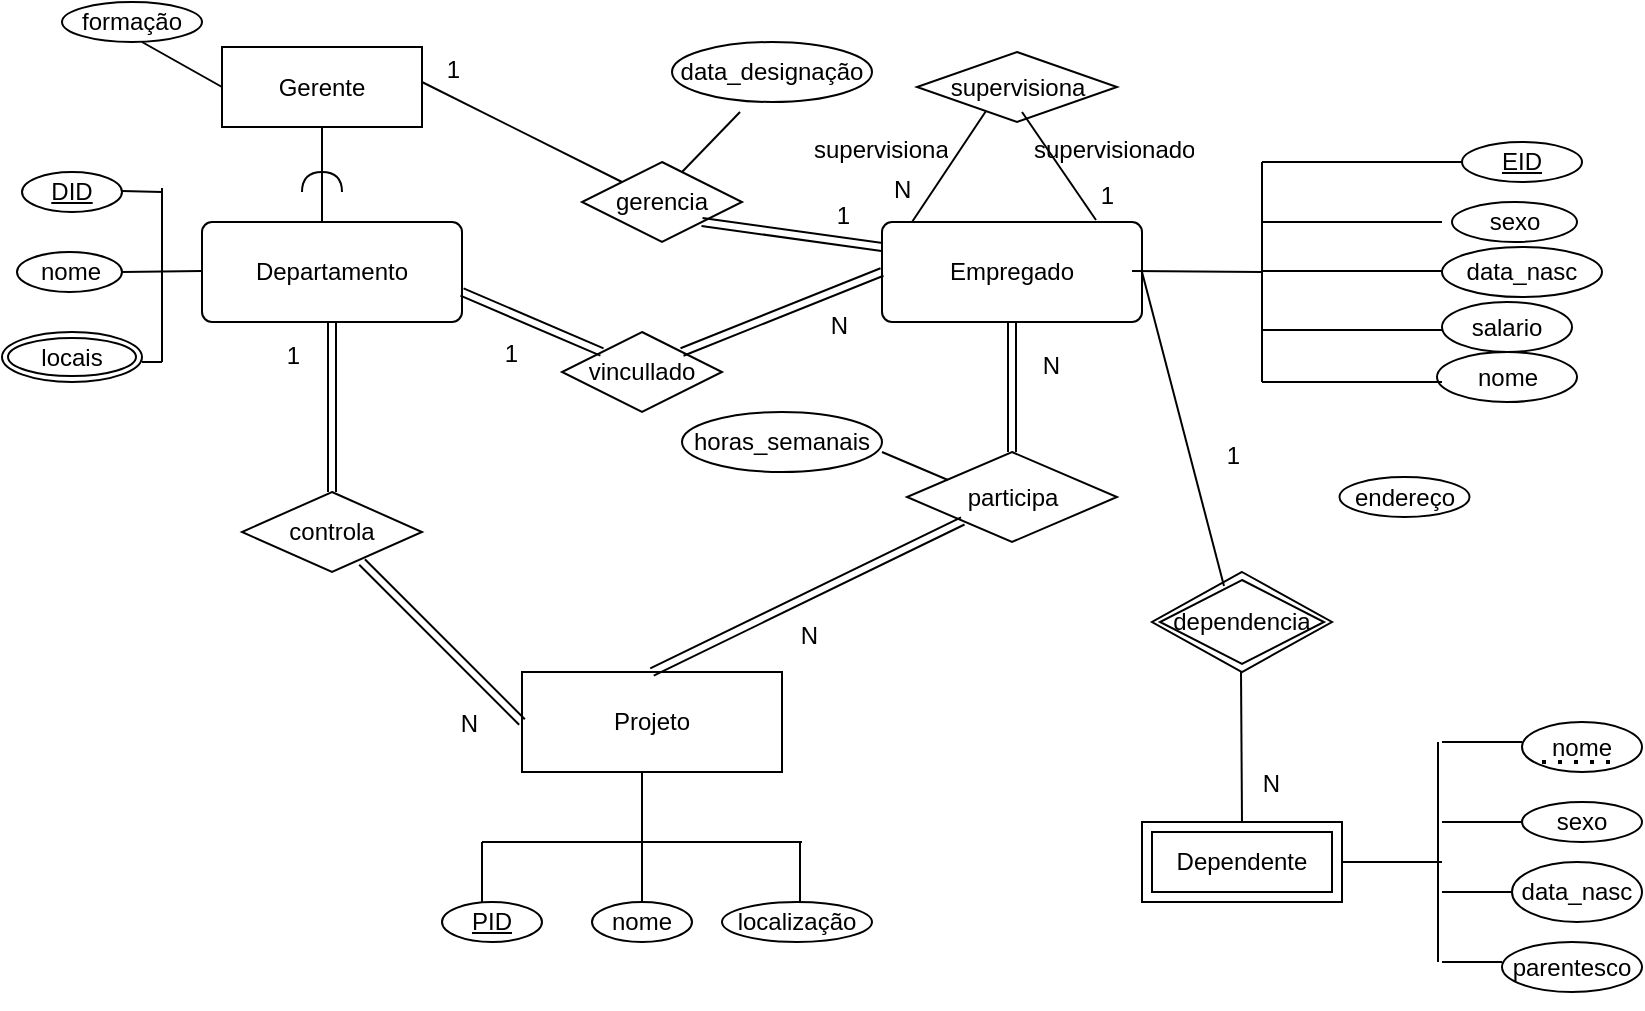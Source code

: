 <mxfile version="21.1.4" type="github">
  <diagram id="R2lEEEUBdFMjLlhIrx00" name="Page-1">
    <mxGraphModel dx="874" dy="452" grid="1" gridSize="10" guides="1" tooltips="1" connect="1" arrows="1" fold="1" page="1" pageScale="1" pageWidth="850" pageHeight="1100" math="0" shadow="0" extFonts="Permanent Marker^https://fonts.googleapis.com/css?family=Permanent+Marker">
      <root>
        <mxCell id="0" />
        <mxCell id="1" parent="0" />
        <mxCell id="FEb_sd7oXNeLTOC6ZRQs-1" value="Departamento" style="rounded=1;arcSize=10;whiteSpace=wrap;html=1;align=center;labelBackgroundColor=none;" parent="1" vertex="1">
          <mxGeometry x="100" y="150" width="130" height="50" as="geometry" />
        </mxCell>
        <mxCell id="FEb_sd7oXNeLTOC6ZRQs-3" value="DID" style="ellipse;whiteSpace=wrap;html=1;align=center;fontStyle=4;labelBackgroundColor=none;" parent="1" vertex="1">
          <mxGeometry x="10" y="125" width="50" height="20" as="geometry" />
        </mxCell>
        <mxCell id="FEb_sd7oXNeLTOC6ZRQs-13" value="nome&lt;br&gt;" style="ellipse;whiteSpace=wrap;html=1;align=center;labelBackgroundColor=none;" parent="1" vertex="1">
          <mxGeometry x="7.5" y="165" width="52.5" height="20" as="geometry" />
        </mxCell>
        <mxCell id="FEb_sd7oXNeLTOC6ZRQs-14" value="Empregado&lt;br&gt;" style="rounded=1;arcSize=10;whiteSpace=wrap;html=1;align=center;labelBackgroundColor=none;" parent="1" vertex="1">
          <mxGeometry x="440" y="150" width="130" height="50" as="geometry" />
        </mxCell>
        <mxCell id="FEb_sd7oXNeLTOC6ZRQs-15" value="EID" style="ellipse;whiteSpace=wrap;html=1;align=center;fontStyle=4;labelBackgroundColor=none;" parent="1" vertex="1">
          <mxGeometry x="730" y="110" width="60" height="20" as="geometry" />
        </mxCell>
        <mxCell id="FEb_sd7oXNeLTOC6ZRQs-16" value="nome&lt;br&gt;" style="ellipse;whiteSpace=wrap;html=1;align=center;labelBackgroundColor=none;" parent="1" vertex="1">
          <mxGeometry x="717.5" y="215" width="70" height="25" as="geometry" />
        </mxCell>
        <mxCell id="FEb_sd7oXNeLTOC6ZRQs-17" value="sexo&lt;br&gt;" style="ellipse;whiteSpace=wrap;html=1;align=center;labelBackgroundColor=none;" parent="1" vertex="1">
          <mxGeometry x="725" y="140" width="62.5" height="20" as="geometry" />
        </mxCell>
        <mxCell id="FEb_sd7oXNeLTOC6ZRQs-18" value="data_nasc&lt;br&gt;" style="ellipse;whiteSpace=wrap;html=1;align=center;labelBackgroundColor=none;" parent="1" vertex="1">
          <mxGeometry x="720" y="162.5" width="80" height="25" as="geometry" />
        </mxCell>
        <mxCell id="FEb_sd7oXNeLTOC6ZRQs-19" value="salario&lt;br&gt;" style="ellipse;whiteSpace=wrap;html=1;align=center;labelBackgroundColor=none;" parent="1" vertex="1">
          <mxGeometry x="720" y="190" width="65" height="25" as="geometry" />
        </mxCell>
        <mxCell id="FEb_sd7oXNeLTOC6ZRQs-20" value="endereço&lt;br&gt;" style="ellipse;whiteSpace=wrap;html=1;align=center;labelBackgroundColor=none;" parent="1" vertex="1">
          <mxGeometry x="668.75" y="277.5" width="65" height="20" as="geometry" />
        </mxCell>
        <mxCell id="FEb_sd7oXNeLTOC6ZRQs-21" value="vincullado" style="shape=rhombus;perimeter=rhombusPerimeter;whiteSpace=wrap;html=1;align=center;labelBackgroundColor=none;" parent="1" vertex="1">
          <mxGeometry x="280" y="205" width="80" height="40" as="geometry" />
        </mxCell>
        <mxCell id="FEb_sd7oXNeLTOC6ZRQs-39" value="" style="endArrow=none;html=1;rounded=0;labelBackgroundColor=none;fontColor=default;" parent="1" edge="1">
          <mxGeometry relative="1" as="geometry">
            <mxPoint x="455" y="150" as="sourcePoint" />
            <mxPoint x="495" y="90" as="targetPoint" />
            <Array as="points">
              <mxPoint x="475" y="120" />
            </Array>
          </mxGeometry>
        </mxCell>
        <mxCell id="FEb_sd7oXNeLTOC6ZRQs-40" value="1" style="resizable=0;html=1;whiteSpace=wrap;align=right;verticalAlign=bottom;labelBackgroundColor=none;" parent="FEb_sd7oXNeLTOC6ZRQs-39" connectable="0" vertex="1">
          <mxGeometry x="1" relative="1" as="geometry">
            <mxPoint x="63" y="55" as="offset" />
          </mxGeometry>
        </mxCell>
        <mxCell id="FEb_sd7oXNeLTOC6ZRQs-41" value="supervisiona" style="text;strokeColor=none;fillColor=none;spacingLeft=4;spacingRight=4;overflow=hidden;rotatable=0;points=[[0,0.5],[1,0.5]];portConstraint=eastwest;fontSize=12;whiteSpace=wrap;html=1;labelBackgroundColor=none;" parent="1" vertex="1">
          <mxGeometry x="400" y="100" width="77.5" height="30" as="geometry" />
        </mxCell>
        <mxCell id="FEb_sd7oXNeLTOC6ZRQs-42" value="supervisionado" style="text;strokeColor=none;fillColor=none;spacingLeft=4;spacingRight=4;overflow=hidden;rotatable=0;points=[[0,0.5],[1,0.5]];portConstraint=eastwest;fontSize=12;whiteSpace=wrap;html=1;labelBackgroundColor=none;" parent="1" vertex="1">
          <mxGeometry x="510" y="100" width="90" height="30" as="geometry" />
        </mxCell>
        <mxCell id="FEb_sd7oXNeLTOC6ZRQs-46" value="data_designação" style="ellipse;whiteSpace=wrap;html=1;align=center;labelBackgroundColor=none;" parent="1" vertex="1">
          <mxGeometry x="335" y="60" width="100" height="30" as="geometry" />
        </mxCell>
        <mxCell id="FEb_sd7oXNeLTOC6ZRQs-47" value="" style="endArrow=none;html=1;rounded=0;labelBackgroundColor=none;fontColor=default;entryX=0.34;entryY=1.167;entryDx=0;entryDy=0;entryPerimeter=0;" parent="1" edge="1" target="FEb_sd7oXNeLTOC6ZRQs-46">
          <mxGeometry relative="1" as="geometry">
            <mxPoint x="340" y="125" as="sourcePoint" />
            <mxPoint x="360" y="85" as="targetPoint" />
          </mxGeometry>
        </mxCell>
        <mxCell id="FEb_sd7oXNeLTOC6ZRQs-48" value="Projeto" style="whiteSpace=wrap;html=1;align=center;labelBackgroundColor=none;" parent="1" vertex="1">
          <mxGeometry x="260" y="375" width="130" height="50" as="geometry" />
        </mxCell>
        <mxCell id="FEb_sd7oXNeLTOC6ZRQs-49" value="controla&lt;br&gt;" style="shape=rhombus;perimeter=rhombusPerimeter;whiteSpace=wrap;html=1;align=center;labelBackgroundColor=none;" parent="1" vertex="1">
          <mxGeometry x="120" y="285" width="90" height="40" as="geometry" />
        </mxCell>
        <mxCell id="FEb_sd7oXNeLTOC6ZRQs-51" value="&lt;u&gt;PID&lt;/u&gt;" style="ellipse;whiteSpace=wrap;html=1;align=center;labelBackgroundColor=none;" parent="1" vertex="1">
          <mxGeometry x="220" y="490" width="50" height="20" as="geometry" />
        </mxCell>
        <mxCell id="FEb_sd7oXNeLTOC6ZRQs-53" value="nome&lt;br&gt;" style="ellipse;whiteSpace=wrap;html=1;align=center;labelBackgroundColor=none;" parent="1" vertex="1">
          <mxGeometry x="295" y="490" width="50" height="20" as="geometry" />
        </mxCell>
        <mxCell id="FEb_sd7oXNeLTOC6ZRQs-54" value="localização" style="ellipse;whiteSpace=wrap;html=1;align=center;labelBackgroundColor=none;" parent="1" vertex="1">
          <mxGeometry x="360" y="490" width="75" height="20" as="geometry" />
        </mxCell>
        <mxCell id="FEb_sd7oXNeLTOC6ZRQs-56" value="participa" style="shape=rhombus;perimeter=rhombusPerimeter;whiteSpace=wrap;html=1;align=center;labelBackgroundColor=none;" parent="1" vertex="1">
          <mxGeometry x="452.5" y="265" width="105" height="45" as="geometry" />
        </mxCell>
        <mxCell id="FEb_sd7oXNeLTOC6ZRQs-63" value="horas_semanais" style="ellipse;whiteSpace=wrap;html=1;align=center;labelBackgroundColor=none;" parent="1" vertex="1">
          <mxGeometry x="340" y="245" width="100" height="30" as="geometry" />
        </mxCell>
        <mxCell id="FEb_sd7oXNeLTOC6ZRQs-68" value="dependencia" style="shape=rhombus;double=1;perimeter=rhombusPerimeter;whiteSpace=wrap;html=1;align=center;labelBackgroundColor=none;" parent="1" vertex="1">
          <mxGeometry x="575" y="325" width="90" height="50" as="geometry" />
        </mxCell>
        <mxCell id="FEb_sd7oXNeLTOC6ZRQs-69" value="Dependente" style="shape=ext;margin=3;double=1;whiteSpace=wrap;html=1;align=center;labelBackgroundColor=none;" parent="1" vertex="1">
          <mxGeometry x="570" y="450" width="100" height="40" as="geometry" />
        </mxCell>
        <mxCell id="FEb_sd7oXNeLTOC6ZRQs-71" value="nome" style="ellipse;whiteSpace=wrap;html=1;align=center;labelBackgroundColor=none;" parent="1" vertex="1">
          <mxGeometry x="760" y="400" width="60" height="25" as="geometry" />
        </mxCell>
        <mxCell id="FEb_sd7oXNeLTOC6ZRQs-72" value="sexo" style="ellipse;whiteSpace=wrap;html=1;align=center;labelBackgroundColor=none;" parent="1" vertex="1">
          <mxGeometry x="760" y="440" width="60" height="20" as="geometry" />
        </mxCell>
        <mxCell id="FEb_sd7oXNeLTOC6ZRQs-74" value="data_nasc" style="ellipse;whiteSpace=wrap;html=1;align=center;labelBackgroundColor=none;" parent="1" vertex="1">
          <mxGeometry x="755" y="470" width="65" height="30" as="geometry" />
        </mxCell>
        <mxCell id="FEb_sd7oXNeLTOC6ZRQs-75" value="parentesco" style="ellipse;whiteSpace=wrap;html=1;align=center;labelBackgroundColor=none;" parent="1" vertex="1">
          <mxGeometry x="750" y="510" width="70" height="25" as="geometry" />
        </mxCell>
        <mxCell id="FEb_sd7oXNeLTOC6ZRQs-77" value="" style="endArrow=none;html=1;rounded=0;labelBackgroundColor=none;fontColor=default;entryX=0.5;entryY=0;entryDx=0;entryDy=0;" parent="1" target="FEb_sd7oXNeLTOC6ZRQs-69" edge="1">
          <mxGeometry relative="1" as="geometry">
            <mxPoint x="619.5" y="375" as="sourcePoint" />
            <mxPoint x="619.5" y="445" as="targetPoint" />
          </mxGeometry>
        </mxCell>
        <mxCell id="FEb_sd7oXNeLTOC6ZRQs-78" value="N" style="resizable=0;html=1;whiteSpace=wrap;align=right;verticalAlign=bottom;labelBackgroundColor=none;" parent="FEb_sd7oXNeLTOC6ZRQs-77" connectable="0" vertex="1">
          <mxGeometry x="1" relative="1" as="geometry">
            <mxPoint x="21" y="-10" as="offset" />
          </mxGeometry>
        </mxCell>
        <mxCell id="FEb_sd7oXNeLTOC6ZRQs-79" value="" style="endArrow=none;html=1;rounded=0;exitX=1;exitY=0.5;exitDx=0;exitDy=0;labelBackgroundColor=none;fontColor=default;entryX=0.4;entryY=0.14;entryDx=0;entryDy=0;entryPerimeter=0;" parent="1" source="FEb_sd7oXNeLTOC6ZRQs-14" target="FEb_sd7oXNeLTOC6ZRQs-68" edge="1">
          <mxGeometry relative="1" as="geometry">
            <mxPoint x="580" y="170" as="sourcePoint" />
            <mxPoint x="645" y="174.5" as="targetPoint" />
          </mxGeometry>
        </mxCell>
        <mxCell id="FEb_sd7oXNeLTOC6ZRQs-80" value="1" style="resizable=0;html=1;whiteSpace=wrap;align=right;verticalAlign=bottom;labelBackgroundColor=none;" parent="FEb_sd7oXNeLTOC6ZRQs-79" connectable="0" vertex="1">
          <mxGeometry x="1" relative="1" as="geometry">
            <mxPoint x="9" y="-57" as="offset" />
          </mxGeometry>
        </mxCell>
        <mxCell id="FEb_sd7oXNeLTOC6ZRQs-82" value="supervisiona" style="shape=rhombus;perimeter=rhombusPerimeter;whiteSpace=wrap;html=1;align=center;labelBackgroundColor=none;" parent="1" vertex="1">
          <mxGeometry x="457.5" y="65" width="100" height="35" as="geometry" />
        </mxCell>
        <mxCell id="FEb_sd7oXNeLTOC6ZRQs-85" value="" style="endArrow=none;html=1;rounded=0;entryX=0.823;entryY=-0.02;entryDx=0;entryDy=0;entryPerimeter=0;labelBackgroundColor=none;fontColor=default;" parent="1" target="FEb_sd7oXNeLTOC6ZRQs-14" edge="1">
          <mxGeometry relative="1" as="geometry">
            <mxPoint x="510" y="95" as="sourcePoint" />
            <mxPoint x="570" y="145" as="targetPoint" />
          </mxGeometry>
        </mxCell>
        <mxCell id="FEb_sd7oXNeLTOC6ZRQs-87" value="N" style="text;strokeColor=none;fillColor=none;spacingLeft=4;spacingRight=4;overflow=hidden;rotatable=0;points=[[0,0.5],[1,0.5]];portConstraint=eastwest;fontSize=12;whiteSpace=wrap;html=1;labelBackgroundColor=none;" parent="1" vertex="1">
          <mxGeometry x="440" y="120" width="20" height="20" as="geometry" />
        </mxCell>
        <mxCell id="FEb_sd7oXNeLTOC6ZRQs-91" value="gerencia" style="shape=rhombus;perimeter=rhombusPerimeter;whiteSpace=wrap;html=1;align=center;labelBackgroundColor=none;" parent="1" vertex="1">
          <mxGeometry x="290" y="120" width="80" height="40" as="geometry" />
        </mxCell>
        <mxCell id="FEb_sd7oXNeLTOC6ZRQs-101" value="" style="shape=link;html=1;rounded=0;entryX=0;entryY=0;entryDx=0;entryDy=0;labelBackgroundColor=none;fontColor=default;" parent="1" target="FEb_sd7oXNeLTOC6ZRQs-21" edge="1">
          <mxGeometry relative="1" as="geometry">
            <mxPoint x="230" y="185" as="sourcePoint" />
            <mxPoint x="310" y="205" as="targetPoint" />
            <Array as="points" />
          </mxGeometry>
        </mxCell>
        <mxCell id="FEb_sd7oXNeLTOC6ZRQs-102" value="1" style="resizable=0;html=1;whiteSpace=wrap;align=right;verticalAlign=bottom;labelBackgroundColor=none;" parent="FEb_sd7oXNeLTOC6ZRQs-101" connectable="0" vertex="1">
          <mxGeometry x="1" relative="1" as="geometry">
            <mxPoint x="-40" y="10" as="offset" />
          </mxGeometry>
        </mxCell>
        <mxCell id="FEb_sd7oXNeLTOC6ZRQs-105" value="" style="shape=link;html=1;rounded=0;entryX=0;entryY=0.25;entryDx=0;entryDy=0;exitX=1;exitY=1;exitDx=0;exitDy=0;labelBackgroundColor=none;fontColor=default;" parent="1" source="FEb_sd7oXNeLTOC6ZRQs-91" target="FEb_sd7oXNeLTOC6ZRQs-14" edge="1">
          <mxGeometry relative="1" as="geometry">
            <mxPoint x="360" y="150" as="sourcePoint" />
            <mxPoint x="505" y="150" as="targetPoint" />
          </mxGeometry>
        </mxCell>
        <mxCell id="FEb_sd7oXNeLTOC6ZRQs-106" value="1" style="resizable=0;html=1;whiteSpace=wrap;align=right;verticalAlign=bottom;labelBackgroundColor=none;" parent="FEb_sd7oXNeLTOC6ZRQs-105" connectable="0" vertex="1">
          <mxGeometry x="1" relative="1" as="geometry">
            <mxPoint x="-15" y="-7" as="offset" />
          </mxGeometry>
        </mxCell>
        <mxCell id="FEb_sd7oXNeLTOC6ZRQs-107" value="" style="shape=link;html=1;rounded=0;entryX=0;entryY=0.5;entryDx=0;entryDy=0;exitX=1;exitY=0;exitDx=0;exitDy=0;labelBackgroundColor=none;fontColor=default;" parent="1" source="FEb_sd7oXNeLTOC6ZRQs-21" target="FEb_sd7oXNeLTOC6ZRQs-14" edge="1">
          <mxGeometry relative="1" as="geometry">
            <mxPoint x="340" y="210" as="sourcePoint" />
            <mxPoint x="500" y="210" as="targetPoint" />
          </mxGeometry>
        </mxCell>
        <mxCell id="FEb_sd7oXNeLTOC6ZRQs-108" value="N" style="resizable=0;html=1;whiteSpace=wrap;align=right;verticalAlign=bottom;labelBackgroundColor=none;" parent="FEb_sd7oXNeLTOC6ZRQs-107" connectable="0" vertex="1">
          <mxGeometry x="1" relative="1" as="geometry">
            <mxPoint x="-15" y="35" as="offset" />
          </mxGeometry>
        </mxCell>
        <mxCell id="FEb_sd7oXNeLTOC6ZRQs-111" value="locais" style="ellipse;shape=doubleEllipse;margin=3;whiteSpace=wrap;html=1;align=center;labelBackgroundColor=none;" parent="1" vertex="1">
          <mxGeometry y="205" width="70" height="25" as="geometry" />
        </mxCell>
        <mxCell id="FEb_sd7oXNeLTOC6ZRQs-115" value="" style="shape=link;html=1;rounded=0;entryX=0.5;entryY=0;entryDx=0;entryDy=0;exitX=0.5;exitY=1;exitDx=0;exitDy=0;" parent="1" source="FEb_sd7oXNeLTOC6ZRQs-14" target="FEb_sd7oXNeLTOC6ZRQs-56" edge="1">
          <mxGeometry relative="1" as="geometry">
            <mxPoint x="510" y="200" as="sourcePoint" />
            <mxPoint x="520" y="250" as="targetPoint" />
          </mxGeometry>
        </mxCell>
        <mxCell id="FEb_sd7oXNeLTOC6ZRQs-116" value="N" style="resizable=0;html=1;whiteSpace=wrap;align=right;verticalAlign=bottom;" parent="FEb_sd7oXNeLTOC6ZRQs-115" connectable="0" vertex="1">
          <mxGeometry x="1" relative="1" as="geometry">
            <mxPoint x="25" y="-35" as="offset" />
          </mxGeometry>
        </mxCell>
        <mxCell id="FEb_sd7oXNeLTOC6ZRQs-117" value="" style="shape=link;html=1;rounded=0;exitX=0.5;exitY=0;exitDx=0;exitDy=0;" parent="1" source="FEb_sd7oXNeLTOC6ZRQs-48" target="FEb_sd7oXNeLTOC6ZRQs-56" edge="1">
          <mxGeometry relative="1" as="geometry">
            <mxPoint x="320" y="370" as="sourcePoint" />
            <mxPoint x="480" y="370" as="targetPoint" />
          </mxGeometry>
        </mxCell>
        <mxCell id="FEb_sd7oXNeLTOC6ZRQs-118" value="N" style="resizable=0;html=1;whiteSpace=wrap;align=right;verticalAlign=bottom;" parent="FEb_sd7oXNeLTOC6ZRQs-117" connectable="0" vertex="1">
          <mxGeometry x="1" relative="1" as="geometry">
            <mxPoint x="-71" y="66" as="offset" />
          </mxGeometry>
        </mxCell>
        <mxCell id="FEb_sd7oXNeLTOC6ZRQs-119" value="" style="shape=link;html=1;rounded=0;exitX=0.667;exitY=0.875;exitDx=0;exitDy=0;exitPerimeter=0;entryX=0;entryY=0.5;entryDx=0;entryDy=0;" parent="1" source="FEb_sd7oXNeLTOC6ZRQs-49" target="FEb_sd7oXNeLTOC6ZRQs-48" edge="1">
          <mxGeometry relative="1" as="geometry">
            <mxPoint x="120" y="400" as="sourcePoint" />
            <mxPoint x="120" y="480" as="targetPoint" />
          </mxGeometry>
        </mxCell>
        <mxCell id="FEb_sd7oXNeLTOC6ZRQs-120" value="N" style="resizable=0;html=1;whiteSpace=wrap;align=right;verticalAlign=bottom;" parent="FEb_sd7oXNeLTOC6ZRQs-119" connectable="0" vertex="1">
          <mxGeometry x="1" relative="1" as="geometry">
            <mxPoint x="-20" y="10" as="offset" />
          </mxGeometry>
        </mxCell>
        <mxCell id="FEb_sd7oXNeLTOC6ZRQs-122" value="" style="shape=link;html=1;rounded=0;entryX=0.5;entryY=0;entryDx=0;entryDy=0;exitX=0.5;exitY=1;exitDx=0;exitDy=0;" parent="1" source="FEb_sd7oXNeLTOC6ZRQs-1" target="FEb_sd7oXNeLTOC6ZRQs-49" edge="1">
          <mxGeometry relative="1" as="geometry">
            <mxPoint x="150" y="200" as="sourcePoint" />
            <mxPoint x="310" y="200" as="targetPoint" />
          </mxGeometry>
        </mxCell>
        <mxCell id="FEb_sd7oXNeLTOC6ZRQs-123" value="1" style="resizable=0;html=1;whiteSpace=wrap;align=right;verticalAlign=bottom;" parent="FEb_sd7oXNeLTOC6ZRQs-122" connectable="0" vertex="1">
          <mxGeometry x="1" relative="1" as="geometry">
            <mxPoint x="-15" y="-60" as="offset" />
          </mxGeometry>
        </mxCell>
        <mxCell id="FEb_sd7oXNeLTOC6ZRQs-124" value="" style="endArrow=none;html=1;rounded=0;" parent="1" edge="1">
          <mxGeometry relative="1" as="geometry">
            <mxPoint x="60" y="175" as="sourcePoint" />
            <mxPoint x="100" y="174.5" as="targetPoint" />
          </mxGeometry>
        </mxCell>
        <mxCell id="FEb_sd7oXNeLTOC6ZRQs-134" value="" style="endArrow=none;html=1;rounded=0;" parent="1" edge="1">
          <mxGeometry relative="1" as="geometry">
            <mxPoint x="60" y="134.5" as="sourcePoint" />
            <mxPoint x="80" y="135" as="targetPoint" />
          </mxGeometry>
        </mxCell>
        <mxCell id="FEb_sd7oXNeLTOC6ZRQs-135" value="" style="endArrow=none;html=1;rounded=0;" parent="1" edge="1">
          <mxGeometry relative="1" as="geometry">
            <mxPoint x="70" y="220" as="sourcePoint" />
            <mxPoint x="80" y="220" as="targetPoint" />
          </mxGeometry>
        </mxCell>
        <mxCell id="FEb_sd7oXNeLTOC6ZRQs-136" value="" style="endArrow=none;html=1;rounded=0;" parent="1" edge="1">
          <mxGeometry relative="1" as="geometry">
            <mxPoint x="80" y="133" as="sourcePoint" />
            <mxPoint x="80" y="220" as="targetPoint" />
          </mxGeometry>
        </mxCell>
        <mxCell id="FEb_sd7oXNeLTOC6ZRQs-138" value="" style="endArrow=none;html=1;rounded=0;" parent="1" edge="1">
          <mxGeometry relative="1" as="geometry">
            <mxPoint x="320" y="425" as="sourcePoint" />
            <mxPoint x="320" y="460" as="targetPoint" />
          </mxGeometry>
        </mxCell>
        <mxCell id="FEb_sd7oXNeLTOC6ZRQs-139" value="" style="endArrow=none;html=1;rounded=0;" parent="1" edge="1">
          <mxGeometry relative="1" as="geometry">
            <mxPoint x="240" y="460" as="sourcePoint" />
            <mxPoint x="400" y="460" as="targetPoint" />
          </mxGeometry>
        </mxCell>
        <mxCell id="FEb_sd7oXNeLTOC6ZRQs-140" value="" style="endArrow=none;html=1;rounded=0;" parent="1" edge="1">
          <mxGeometry relative="1" as="geometry">
            <mxPoint x="240" y="460" as="sourcePoint" />
            <mxPoint x="240" y="490" as="targetPoint" />
          </mxGeometry>
        </mxCell>
        <mxCell id="FEb_sd7oXNeLTOC6ZRQs-141" value="" style="endArrow=none;html=1;rounded=0;" parent="1" edge="1">
          <mxGeometry relative="1" as="geometry">
            <mxPoint x="440" y="480" as="sourcePoint" />
            <mxPoint x="440" y="480" as="targetPoint" />
          </mxGeometry>
        </mxCell>
        <mxCell id="FEb_sd7oXNeLTOC6ZRQs-142" value="" style="endArrow=none;html=1;rounded=0;" parent="1" edge="1">
          <mxGeometry relative="1" as="geometry">
            <mxPoint x="399" y="460" as="sourcePoint" />
            <mxPoint x="399" y="490" as="targetPoint" />
          </mxGeometry>
        </mxCell>
        <mxCell id="FEb_sd7oXNeLTOC6ZRQs-143" value="" style="endArrow=none;html=1;rounded=0;" parent="1" edge="1">
          <mxGeometry relative="1" as="geometry">
            <mxPoint x="320" y="460" as="sourcePoint" />
            <mxPoint x="320" y="490" as="targetPoint" />
          </mxGeometry>
        </mxCell>
        <mxCell id="FEb_sd7oXNeLTOC6ZRQs-144" value="" style="endArrow=none;html=1;rounded=0;entryX=0.195;entryY=0.311;entryDx=0;entryDy=0;entryPerimeter=0;" parent="1" target="FEb_sd7oXNeLTOC6ZRQs-56" edge="1">
          <mxGeometry relative="1" as="geometry">
            <mxPoint x="440" y="265" as="sourcePoint" />
            <mxPoint x="480" y="285" as="targetPoint" />
          </mxGeometry>
        </mxCell>
        <mxCell id="FEb_sd7oXNeLTOC6ZRQs-148" value="" style="endArrow=none;html=1;rounded=0;" parent="1" edge="1">
          <mxGeometry relative="1" as="geometry">
            <mxPoint x="565" y="174.5" as="sourcePoint" />
            <mxPoint x="630" y="175" as="targetPoint" />
          </mxGeometry>
        </mxCell>
        <mxCell id="FEb_sd7oXNeLTOC6ZRQs-149" value="" style="endArrow=none;html=1;rounded=0;" parent="1" edge="1">
          <mxGeometry relative="1" as="geometry">
            <mxPoint x="630" y="120" as="sourcePoint" />
            <mxPoint x="630" y="230" as="targetPoint" />
          </mxGeometry>
        </mxCell>
        <mxCell id="FEb_sd7oXNeLTOC6ZRQs-151" value="" style="endArrow=none;html=1;rounded=0;" parent="1" edge="1">
          <mxGeometry relative="1" as="geometry">
            <mxPoint x="630" y="230" as="sourcePoint" />
            <mxPoint x="720" y="230" as="targetPoint" />
          </mxGeometry>
        </mxCell>
        <mxCell id="FEb_sd7oXNeLTOC6ZRQs-154" value="" style="endArrow=none;html=1;rounded=0;" parent="1" edge="1">
          <mxGeometry relative="1" as="geometry">
            <mxPoint x="630" y="204" as="sourcePoint" />
            <mxPoint x="720" y="204" as="targetPoint" />
          </mxGeometry>
        </mxCell>
        <mxCell id="FEb_sd7oXNeLTOC6ZRQs-155" value="" style="endArrow=none;html=1;rounded=0;" parent="1" edge="1">
          <mxGeometry relative="1" as="geometry">
            <mxPoint x="630" y="174.5" as="sourcePoint" />
            <mxPoint x="720" y="174.5" as="targetPoint" />
            <Array as="points">
              <mxPoint x="690" y="174.5" />
            </Array>
          </mxGeometry>
        </mxCell>
        <mxCell id="FEb_sd7oXNeLTOC6ZRQs-160" value="" style="endArrow=none;html=1;rounded=0;" parent="1" edge="1">
          <mxGeometry relative="1" as="geometry">
            <mxPoint x="630" y="150" as="sourcePoint" />
            <mxPoint x="720" y="150" as="targetPoint" />
          </mxGeometry>
        </mxCell>
        <mxCell id="FEb_sd7oXNeLTOC6ZRQs-161" value="" style="endArrow=none;html=1;rounded=0;entryX=0;entryY=0.5;entryDx=0;entryDy=0;" parent="1" target="FEb_sd7oXNeLTOC6ZRQs-15" edge="1">
          <mxGeometry relative="1" as="geometry">
            <mxPoint x="630" y="120" as="sourcePoint" />
            <mxPoint x="790" y="110" as="targetPoint" />
          </mxGeometry>
        </mxCell>
        <mxCell id="FEb_sd7oXNeLTOC6ZRQs-162" value="" style="endArrow=none;html=1;rounded=0;" parent="1" edge="1">
          <mxGeometry relative="1" as="geometry">
            <mxPoint x="670" y="470" as="sourcePoint" />
            <mxPoint x="720" y="470" as="targetPoint" />
          </mxGeometry>
        </mxCell>
        <mxCell id="FEb_sd7oXNeLTOC6ZRQs-163" style="edgeStyle=orthogonalEdgeStyle;rounded=0;orthogonalLoop=1;jettySize=auto;html=1;exitX=0.5;exitY=1;exitDx=0;exitDy=0;" parent="1" source="FEb_sd7oXNeLTOC6ZRQs-75" target="FEb_sd7oXNeLTOC6ZRQs-75" edge="1">
          <mxGeometry relative="1" as="geometry" />
        </mxCell>
        <mxCell id="FEb_sd7oXNeLTOC6ZRQs-164" value="" style="endArrow=none;html=1;rounded=0;" parent="1" edge="1">
          <mxGeometry relative="1" as="geometry">
            <mxPoint x="718" y="410" as="sourcePoint" />
            <mxPoint x="718" y="520" as="targetPoint" />
          </mxGeometry>
        </mxCell>
        <mxCell id="FEb_sd7oXNeLTOC6ZRQs-166" value="" style="endArrow=none;html=1;rounded=0;" parent="1" edge="1">
          <mxGeometry relative="1" as="geometry">
            <mxPoint x="720" y="520" as="sourcePoint" />
            <mxPoint x="750" y="520" as="targetPoint" />
          </mxGeometry>
        </mxCell>
        <mxCell id="FEb_sd7oXNeLTOC6ZRQs-167" value="" style="endArrow=none;html=1;rounded=0;entryX=0;entryY=0.5;entryDx=0;entryDy=0;" parent="1" target="FEb_sd7oXNeLTOC6ZRQs-74" edge="1">
          <mxGeometry relative="1" as="geometry">
            <mxPoint x="720" y="485" as="sourcePoint" />
            <mxPoint x="755" y="485" as="targetPoint" />
          </mxGeometry>
        </mxCell>
        <mxCell id="FEb_sd7oXNeLTOC6ZRQs-168" value="" style="endArrow=none;html=1;rounded=0;" parent="1" edge="1">
          <mxGeometry relative="1" as="geometry">
            <mxPoint x="720" y="450" as="sourcePoint" />
            <mxPoint x="760" y="450" as="targetPoint" />
          </mxGeometry>
        </mxCell>
        <mxCell id="FEb_sd7oXNeLTOC6ZRQs-169" value="" style="endArrow=none;html=1;rounded=0;" parent="1" edge="1">
          <mxGeometry relative="1" as="geometry">
            <mxPoint x="720" y="410" as="sourcePoint" />
            <mxPoint x="760" y="410" as="targetPoint" />
          </mxGeometry>
        </mxCell>
        <mxCell id="hkTLzmpcSNs0vGzspryy-1" value="" style="endArrow=none;dashed=1;html=1;dashPattern=1 3;strokeWidth=2;rounded=0;" parent="1" edge="1">
          <mxGeometry width="50" height="50" relative="1" as="geometry">
            <mxPoint x="770" y="420" as="sourcePoint" />
            <mxPoint x="810" y="420" as="targetPoint" />
          </mxGeometry>
        </mxCell>
        <mxCell id="m_mX5DnemKHJTg7h5gDh-1" value="Gerente" style="whiteSpace=wrap;html=1;align=center;" vertex="1" parent="1">
          <mxGeometry x="110" y="62.5" width="100" height="40" as="geometry" />
        </mxCell>
        <mxCell id="m_mX5DnemKHJTg7h5gDh-2" value="" style="endArrow=none;html=1;rounded=0;entryX=0;entryY=0.5;entryDx=0;entryDy=0;" edge="1" parent="1" target="m_mX5DnemKHJTg7h5gDh-1">
          <mxGeometry relative="1" as="geometry">
            <mxPoint x="70" y="60" as="sourcePoint" />
            <mxPoint x="190" y="40" as="targetPoint" />
          </mxGeometry>
        </mxCell>
        <mxCell id="m_mX5DnemKHJTg7h5gDh-3" value="formação" style="ellipse;whiteSpace=wrap;html=1;align=center;" vertex="1" parent="1">
          <mxGeometry x="30" y="40" width="70" height="20" as="geometry" />
        </mxCell>
        <mxCell id="m_mX5DnemKHJTg7h5gDh-6" value="" style="shape=requiredInterface;html=1;verticalLabelPosition=bottom;sketch=0;rotation=-180;direction=south;" vertex="1" parent="1">
          <mxGeometry x="150" y="125" width="20" height="10" as="geometry" />
        </mxCell>
        <mxCell id="m_mX5DnemKHJTg7h5gDh-8" value="" style="endArrow=none;html=1;rounded=0;" edge="1" parent="1" source="m_mX5DnemKHJTg7h5gDh-1">
          <mxGeometry relative="1" as="geometry">
            <mxPoint x="160" y="102.5" as="sourcePoint" />
            <mxPoint x="160" y="150" as="targetPoint" />
          </mxGeometry>
        </mxCell>
        <mxCell id="m_mX5DnemKHJTg7h5gDh-11" value="" style="endArrow=none;html=1;rounded=0;" edge="1" parent="1" target="FEb_sd7oXNeLTOC6ZRQs-91">
          <mxGeometry relative="1" as="geometry">
            <mxPoint x="210" y="80" as="sourcePoint" />
            <mxPoint x="370" y="80" as="targetPoint" />
          </mxGeometry>
        </mxCell>
        <mxCell id="m_mX5DnemKHJTg7h5gDh-12" value="1" style="resizable=0;html=1;whiteSpace=wrap;align=right;verticalAlign=bottom;" connectable="0" vertex="1" parent="m_mX5DnemKHJTg7h5gDh-11">
          <mxGeometry x="1" relative="1" as="geometry">
            <mxPoint x="-80" y="-48" as="offset" />
          </mxGeometry>
        </mxCell>
      </root>
    </mxGraphModel>
  </diagram>
</mxfile>
